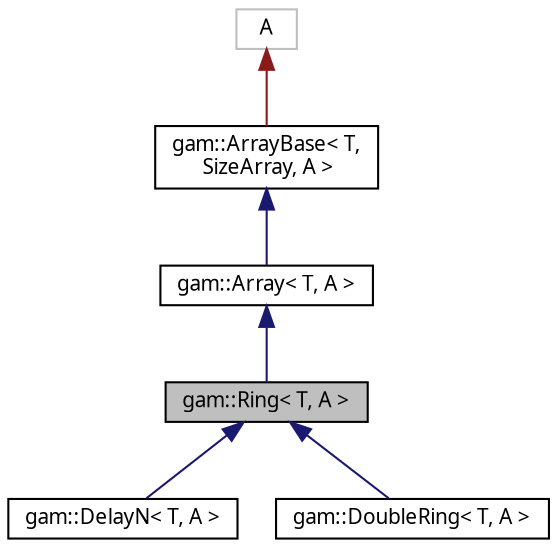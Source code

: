 digraph "gam::Ring&lt; T, A &gt;"
{
 // LATEX_PDF_SIZE
  bgcolor="transparent";
  edge [fontname="FreeSans.ttf",fontsize="10",labelfontname="FreeSans.ttf",labelfontsize="10"];
  node [fontname="FreeSans.ttf",fontsize="10",shape=record];
  Node1 [label="gam::Ring\< T, A \>",height=0.2,width=0.4,color="black", fillcolor="grey75", style="filled", fontcolor="black",tooltip="Ring buffer."];
  Node2 -> Node1 [dir="back",color="midnightblue",fontsize="10",style="solid",fontname="FreeSans.ttf"];
  Node2 [label="gam::Array\< T, A \>",height=0.2,width=0.4,color="black",URL="$classgam_1_1_array.html",tooltip="Resizable array."];
  Node3 -> Node2 [dir="back",color="midnightblue",fontsize="10",style="solid",fontname="FreeSans.ttf"];
  Node3 [label="gam::ArrayBase\< T,\l SizeArray, A \>",height=0.2,width=0.4,color="black",URL="$classgam_1_1_array_base.html",tooltip=" "];
  Node4 -> Node3 [dir="back",color="firebrick4",fontsize="10",style="solid",fontname="FreeSans.ttf"];
  Node4 [label="A",height=0.2,width=0.4,color="grey75",tooltip=" "];
  Node1 -> Node5 [dir="back",color="midnightblue",fontsize="10",style="solid",fontname="FreeSans.ttf"];
  Node5 [label="gam::DelayN\< T, A \>",height=0.2,width=0.4,color="black",URL="$structgam_1_1_delay_n.html",tooltip="N-element delay."];
  Node1 -> Node6 [dir="back",color="midnightblue",fontsize="10",style="solid",fontname="FreeSans.ttf"];
  Node6 [label="gam::DoubleRing\< T, A \>",height=0.2,width=0.4,color="black",URL="$classgam_1_1_double_ring.html",tooltip="Double buffered ring-buffer."];
}
